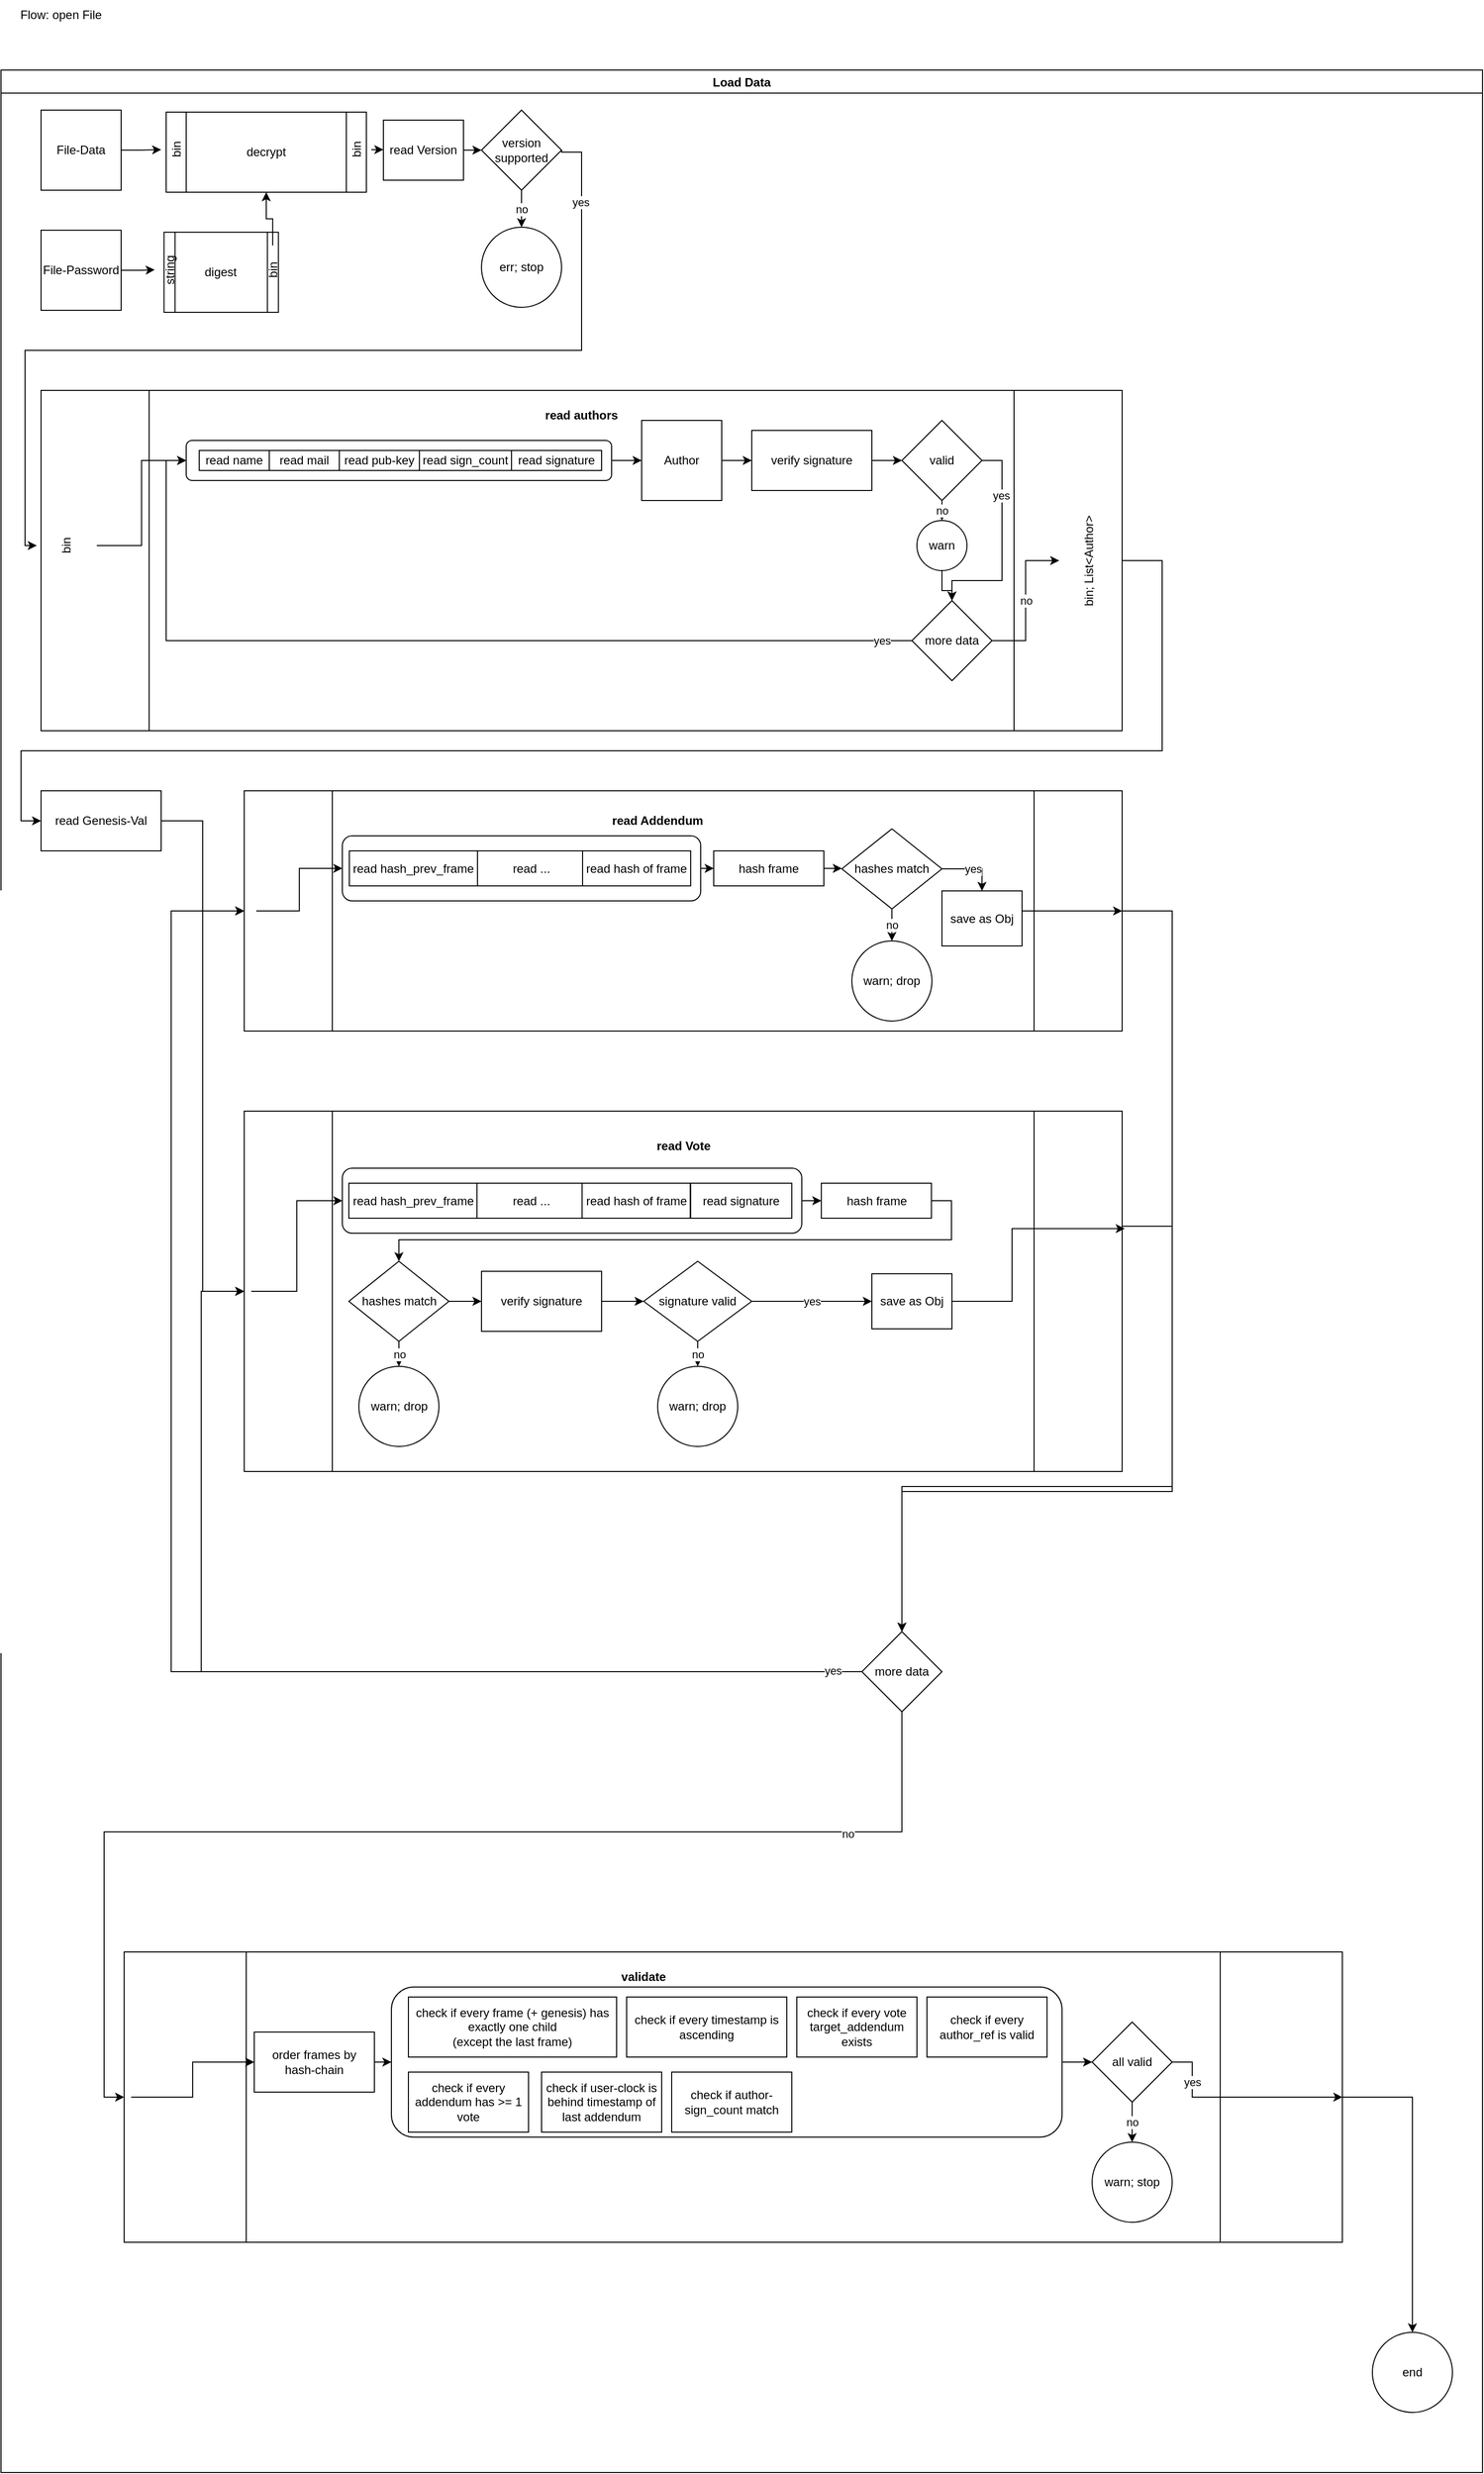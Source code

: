 <mxfile version="20.4.0" type="device"><diagram id="TaX0pBRiU8FkAOaWx5gf" name="Page-1"><mxGraphModel dx="2031" dy="1130" grid="1" gridSize="10" guides="1" tooltips="1" connect="1" arrows="1" fold="1" page="1" pageScale="1" pageWidth="1600" pageHeight="1800" math="0" shadow="0"><root><mxCell id="0"/><mxCell id="1" parent="0"/><mxCell id="gJnul9rIhjVQMdWiqgAE-1" value="&lt;div&gt;Flow: open File&lt;/div&gt;" style="text;html=1;strokeColor=none;fillColor=none;align=center;verticalAlign=middle;whiteSpace=wrap;rounded=0;" vertex="1" parent="1"><mxGeometry x="40" y="10" width="120" height="30" as="geometry"/></mxCell><mxCell id="gJnul9rIhjVQMdWiqgAE-2" value="Load Data" style="swimlane;" vertex="1" parent="1"><mxGeometry x="40" y="80" width="1480" height="2400" as="geometry"/></mxCell><mxCell id="gJnul9rIhjVQMdWiqgAE-25" style="edgeStyle=orthogonalEdgeStyle;rounded=0;orthogonalLoop=1;jettySize=auto;html=1;" edge="1" parent="gJnul9rIhjVQMdWiqgAE-2" source="gJnul9rIhjVQMdWiqgAE-3" target="gJnul9rIhjVQMdWiqgAE-15"><mxGeometry relative="1" as="geometry"/></mxCell><mxCell id="gJnul9rIhjVQMdWiqgAE-3" value="File-Data" style="whiteSpace=wrap;html=1;aspect=fixed;" vertex="1" parent="gJnul9rIhjVQMdWiqgAE-2"><mxGeometry x="40" y="40" width="80" height="80" as="geometry"/></mxCell><mxCell id="gJnul9rIhjVQMdWiqgAE-23" style="edgeStyle=orthogonalEdgeStyle;rounded=0;orthogonalLoop=1;jettySize=auto;html=1;entryX=0.5;entryY=0;entryDx=0;entryDy=0;" edge="1" parent="gJnul9rIhjVQMdWiqgAE-2" source="gJnul9rIhjVQMdWiqgAE-6" target="gJnul9rIhjVQMdWiqgAE-20"><mxGeometry relative="1" as="geometry"/></mxCell><mxCell id="gJnul9rIhjVQMdWiqgAE-6" value="File-Password" style="whiteSpace=wrap;html=1;aspect=fixed;" vertex="1" parent="gJnul9rIhjVQMdWiqgAE-2"><mxGeometry x="40" y="160" width="80" height="80" as="geometry"/></mxCell><mxCell id="gJnul9rIhjVQMdWiqgAE-17" value="" style="group" vertex="1" connectable="0" parent="gJnul9rIhjVQMdWiqgAE-2"><mxGeometry x="160" y="37" width="210" height="85" as="geometry"/></mxCell><mxCell id="gJnul9rIhjVQMdWiqgAE-14" value="decrypt" style="shape=process;whiteSpace=wrap;html=1;backgroundOutline=1;" vertex="1" parent="gJnul9rIhjVQMdWiqgAE-17"><mxGeometry x="5" y="5" width="200" height="80" as="geometry"/></mxCell><mxCell id="gJnul9rIhjVQMdWiqgAE-15" value="bin" style="text;html=1;strokeColor=none;fillColor=none;align=center;verticalAlign=middle;whiteSpace=wrap;rounded=0;rotation=-90;" vertex="1" parent="gJnul9rIhjVQMdWiqgAE-17"><mxGeometry x="-27.5" y="27.5" width="85" height="30" as="geometry"/></mxCell><mxCell id="gJnul9rIhjVQMdWiqgAE-16" value="bin" style="text;html=1;strokeColor=none;fillColor=none;align=center;verticalAlign=middle;whiteSpace=wrap;rounded=0;rotation=-90;" vertex="1" parent="gJnul9rIhjVQMdWiqgAE-17"><mxGeometry x="152.5" y="27.5" width="85" height="30" as="geometry"/></mxCell><mxCell id="gJnul9rIhjVQMdWiqgAE-18" value="" style="group" vertex="1" connectable="0" parent="gJnul9rIhjVQMdWiqgAE-2"><mxGeometry x="160" y="157" width="120" height="85" as="geometry"/></mxCell><mxCell id="gJnul9rIhjVQMdWiqgAE-19" value="digest" style="shape=process;whiteSpace=wrap;html=1;backgroundOutline=1;" vertex="1" parent="gJnul9rIhjVQMdWiqgAE-18"><mxGeometry x="2.857" y="5" width="114.286" height="80" as="geometry"/></mxCell><mxCell id="gJnul9rIhjVQMdWiqgAE-20" value="string" style="text;html=1;strokeColor=none;fillColor=none;align=center;verticalAlign=middle;whiteSpace=wrap;rounded=0;rotation=-90;" vertex="1" parent="gJnul9rIhjVQMdWiqgAE-18"><mxGeometry x="-15.714" y="27.5" width="48.571" height="30" as="geometry"/></mxCell><mxCell id="gJnul9rIhjVQMdWiqgAE-21" value="bin" style="text;html=1;strokeColor=none;fillColor=none;align=center;verticalAlign=middle;whiteSpace=wrap;rounded=0;rotation=-90;" vertex="1" parent="gJnul9rIhjVQMdWiqgAE-18"><mxGeometry x="87.143" y="27.5" width="48.571" height="30" as="geometry"/></mxCell><mxCell id="gJnul9rIhjVQMdWiqgAE-24" style="edgeStyle=orthogonalEdgeStyle;rounded=0;orthogonalLoop=1;jettySize=auto;html=1;entryX=0.5;entryY=1;entryDx=0;entryDy=0;" edge="1" parent="gJnul9rIhjVQMdWiqgAE-2" source="gJnul9rIhjVQMdWiqgAE-21" target="gJnul9rIhjVQMdWiqgAE-14"><mxGeometry relative="1" as="geometry"/></mxCell><mxCell id="gJnul9rIhjVQMdWiqgAE-30" value="no" style="edgeStyle=orthogonalEdgeStyle;rounded=0;orthogonalLoop=1;jettySize=auto;html=1;entryX=0.5;entryY=0;entryDx=0;entryDy=0;" edge="1" parent="gJnul9rIhjVQMdWiqgAE-2" source="gJnul9rIhjVQMdWiqgAE-26" target="gJnul9rIhjVQMdWiqgAE-29"><mxGeometry relative="1" as="geometry"/></mxCell><mxCell id="gJnul9rIhjVQMdWiqgAE-35" style="edgeStyle=orthogonalEdgeStyle;rounded=0;orthogonalLoop=1;jettySize=auto;html=1;exitX=1;exitY=0.5;exitDx=0;exitDy=0;entryX=0.5;entryY=0;entryDx=0;entryDy=0;" edge="1" parent="gJnul9rIhjVQMdWiqgAE-2" source="gJnul9rIhjVQMdWiqgAE-26" target="gJnul9rIhjVQMdWiqgAE-33"><mxGeometry relative="1" as="geometry"><Array as="points"><mxPoint x="580" y="82"/><mxPoint x="580" y="280"/><mxPoint x="24" y="280"/><mxPoint x="24" y="475"/></Array></mxGeometry></mxCell><mxCell id="gJnul9rIhjVQMdWiqgAE-42" value="yes" style="edgeLabel;html=1;align=center;verticalAlign=middle;resizable=0;points=[];" vertex="1" connectable="0" parent="gJnul9rIhjVQMdWiqgAE-35"><mxGeometry x="-0.853" y="-1" relative="1" as="geometry"><mxPoint as="offset"/></mxGeometry></mxCell><mxCell id="gJnul9rIhjVQMdWiqgAE-26" value="version supported" style="rhombus;whiteSpace=wrap;html=1;" vertex="1" parent="gJnul9rIhjVQMdWiqgAE-2"><mxGeometry x="480" y="40" width="80" height="80" as="geometry"/></mxCell><mxCell id="gJnul9rIhjVQMdWiqgAE-29" value="err; stop" style="ellipse;whiteSpace=wrap;html=1;aspect=fixed;" vertex="1" parent="gJnul9rIhjVQMdWiqgAE-2"><mxGeometry x="480" y="157" width="80" height="80" as="geometry"/></mxCell><mxCell id="gJnul9rIhjVQMdWiqgAE-32" value="" style="shape=process;whiteSpace=wrap;html=1;backgroundOutline=1;" vertex="1" parent="gJnul9rIhjVQMdWiqgAE-2"><mxGeometry x="40" y="320" width="1080" height="340" as="geometry"/></mxCell><mxCell id="gJnul9rIhjVQMdWiqgAE-36" value="read authors" style="text;html=1;strokeColor=none;fillColor=none;align=center;verticalAlign=middle;whiteSpace=wrap;rounded=0;glass=0;fontStyle=1" vertex="1" parent="gJnul9rIhjVQMdWiqgAE-2"><mxGeometry x="510" y="330" width="140" height="30" as="geometry"/></mxCell><mxCell id="gJnul9rIhjVQMdWiqgAE-46" style="edgeStyle=orthogonalEdgeStyle;rounded=0;orthogonalLoop=1;jettySize=auto;html=1;entryX=0;entryY=0.5;entryDx=0;entryDy=0;" edge="1" parent="gJnul9rIhjVQMdWiqgAE-2" source="gJnul9rIhjVQMdWiqgAE-37" target="gJnul9rIhjVQMdWiqgAE-45"><mxGeometry relative="1" as="geometry"/></mxCell><mxCell id="gJnul9rIhjVQMdWiqgAE-37" value="" style="rounded=1;whiteSpace=wrap;html=1;glass=0;" vertex="1" parent="gJnul9rIhjVQMdWiqgAE-2"><mxGeometry x="185" y="370" width="425" height="40" as="geometry"/></mxCell><mxCell id="gJnul9rIhjVQMdWiqgAE-38" value="read name" style="rounded=0;whiteSpace=wrap;html=1;glass=0;" vertex="1" parent="gJnul9rIhjVQMdWiqgAE-2"><mxGeometry x="198" y="380" width="70" height="20" as="geometry"/></mxCell><mxCell id="gJnul9rIhjVQMdWiqgAE-39" value="read mail" style="rounded=0;whiteSpace=wrap;html=1;glass=0;" vertex="1" parent="gJnul9rIhjVQMdWiqgAE-2"><mxGeometry x="268" y="380" width="70" height="20" as="geometry"/></mxCell><mxCell id="gJnul9rIhjVQMdWiqgAE-40" value="read pub-key" style="rounded=0;whiteSpace=wrap;html=1;glass=0;" vertex="1" parent="gJnul9rIhjVQMdWiqgAE-2"><mxGeometry x="338" y="380" width="80" height="20" as="geometry"/></mxCell><mxCell id="gJnul9rIhjVQMdWiqgAE-41" value="read sign_count" style="rounded=0;whiteSpace=wrap;html=1;glass=0;" vertex="1" parent="gJnul9rIhjVQMdWiqgAE-2"><mxGeometry x="418" y="380" width="92" height="20" as="geometry"/></mxCell><mxCell id="gJnul9rIhjVQMdWiqgAE-69" style="edgeStyle=orthogonalEdgeStyle;rounded=0;orthogonalLoop=1;jettySize=auto;html=1;entryX=0;entryY=0.5;entryDx=0;entryDy=0;exitX=1;exitY=0.5;exitDx=0;exitDy=0;" edge="1" parent="gJnul9rIhjVQMdWiqgAE-2" source="gJnul9rIhjVQMdWiqgAE-32" target="gJnul9rIhjVQMdWiqgAE-68"><mxGeometry relative="1" as="geometry"><Array as="points"><mxPoint x="1160" y="490"/><mxPoint x="1160" y="680"/><mxPoint x="20" y="680"/><mxPoint x="20" y="750"/></Array></mxGeometry></mxCell><mxCell id="gJnul9rIhjVQMdWiqgAE-34" value="bin; List&amp;lt;Author&amp;gt;" style="text;html=1;strokeColor=none;fillColor=none;align=center;verticalAlign=middle;whiteSpace=wrap;rounded=0;rotation=-90;" vertex="1" parent="gJnul9rIhjVQMdWiqgAE-2"><mxGeometry x="990.001" y="460" width="194.286" height="60" as="geometry"/></mxCell><mxCell id="gJnul9rIhjVQMdWiqgAE-43" value="read signature" style="rounded=0;whiteSpace=wrap;html=1;glass=0;" vertex="1" parent="gJnul9rIhjVQMdWiqgAE-2"><mxGeometry x="510" y="380" width="90" height="20" as="geometry"/></mxCell><mxCell id="gJnul9rIhjVQMdWiqgAE-44" style="edgeStyle=orthogonalEdgeStyle;rounded=0;orthogonalLoop=1;jettySize=auto;html=1;exitX=0.5;exitY=1;exitDx=0;exitDy=0;entryX=0;entryY=0.5;entryDx=0;entryDy=0;" edge="1" parent="gJnul9rIhjVQMdWiqgAE-2" source="gJnul9rIhjVQMdWiqgAE-33" target="gJnul9rIhjVQMdWiqgAE-37"><mxGeometry relative="1" as="geometry"/></mxCell><mxCell id="gJnul9rIhjVQMdWiqgAE-48" style="edgeStyle=orthogonalEdgeStyle;rounded=0;orthogonalLoop=1;jettySize=auto;html=1;entryX=0;entryY=0.5;entryDx=0;entryDy=0;" edge="1" parent="gJnul9rIhjVQMdWiqgAE-2" source="gJnul9rIhjVQMdWiqgAE-45" target="gJnul9rIhjVQMdWiqgAE-47"><mxGeometry relative="1" as="geometry"/></mxCell><mxCell id="gJnul9rIhjVQMdWiqgAE-45" value="Author" style="whiteSpace=wrap;html=1;aspect=fixed;glass=0;" vertex="1" parent="gJnul9rIhjVQMdWiqgAE-2"><mxGeometry x="640" y="350" width="80" height="80" as="geometry"/></mxCell><mxCell id="gJnul9rIhjVQMdWiqgAE-50" style="edgeStyle=orthogonalEdgeStyle;rounded=0;orthogonalLoop=1;jettySize=auto;html=1;exitX=1;exitY=0.5;exitDx=0;exitDy=0;entryX=0;entryY=0.5;entryDx=0;entryDy=0;" edge="1" parent="gJnul9rIhjVQMdWiqgAE-2" source="gJnul9rIhjVQMdWiqgAE-47" target="gJnul9rIhjVQMdWiqgAE-49"><mxGeometry relative="1" as="geometry"/></mxCell><mxCell id="gJnul9rIhjVQMdWiqgAE-47" value="verify signature" style="rounded=0;whiteSpace=wrap;html=1;glass=0;" vertex="1" parent="gJnul9rIhjVQMdWiqgAE-2"><mxGeometry x="750" y="360" width="120" height="60" as="geometry"/></mxCell><mxCell id="gJnul9rIhjVQMdWiqgAE-52" value="no" style="edgeStyle=orthogonalEdgeStyle;rounded=0;orthogonalLoop=1;jettySize=auto;html=1;" edge="1" parent="gJnul9rIhjVQMdWiqgAE-2" source="gJnul9rIhjVQMdWiqgAE-49" target="gJnul9rIhjVQMdWiqgAE-51"><mxGeometry relative="1" as="geometry"/></mxCell><mxCell id="gJnul9rIhjVQMdWiqgAE-57" style="edgeStyle=orthogonalEdgeStyle;rounded=0;orthogonalLoop=1;jettySize=auto;html=1;exitX=1;exitY=0.5;exitDx=0;exitDy=0;entryX=0.5;entryY=0;entryDx=0;entryDy=0;" edge="1" parent="gJnul9rIhjVQMdWiqgAE-2" source="gJnul9rIhjVQMdWiqgAE-49" target="gJnul9rIhjVQMdWiqgAE-56"><mxGeometry relative="1" as="geometry"><Array as="points"><mxPoint x="1000" y="390"/><mxPoint x="1000" y="510"/><mxPoint x="950" y="510"/></Array></mxGeometry></mxCell><mxCell id="gJnul9rIhjVQMdWiqgAE-59" value="yes" style="edgeLabel;html=1;align=center;verticalAlign=middle;resizable=0;points=[];" vertex="1" connectable="0" parent="gJnul9rIhjVQMdWiqgAE-57"><mxGeometry x="-0.476" y="-1" relative="1" as="geometry"><mxPoint as="offset"/></mxGeometry></mxCell><mxCell id="gJnul9rIhjVQMdWiqgAE-49" value="valid" style="rhombus;whiteSpace=wrap;html=1;glass=0;" vertex="1" parent="gJnul9rIhjVQMdWiqgAE-2"><mxGeometry x="900" y="350" width="80" height="80" as="geometry"/></mxCell><mxCell id="gJnul9rIhjVQMdWiqgAE-58" style="edgeStyle=orthogonalEdgeStyle;rounded=0;orthogonalLoop=1;jettySize=auto;html=1;entryX=0.5;entryY=0;entryDx=0;entryDy=0;" edge="1" parent="gJnul9rIhjVQMdWiqgAE-2" source="gJnul9rIhjVQMdWiqgAE-51" target="gJnul9rIhjVQMdWiqgAE-56"><mxGeometry relative="1" as="geometry"/></mxCell><mxCell id="gJnul9rIhjVQMdWiqgAE-51" value="warn" style="ellipse;whiteSpace=wrap;html=1;aspect=fixed;glass=0;" vertex="1" parent="gJnul9rIhjVQMdWiqgAE-2"><mxGeometry x="915" y="450" width="50" height="50" as="geometry"/></mxCell><mxCell id="gJnul9rIhjVQMdWiqgAE-60" style="edgeStyle=orthogonalEdgeStyle;rounded=0;orthogonalLoop=1;jettySize=auto;html=1;entryX=0;entryY=0.5;entryDx=0;entryDy=0;" edge="1" parent="gJnul9rIhjVQMdWiqgAE-2" source="gJnul9rIhjVQMdWiqgAE-56" target="gJnul9rIhjVQMdWiqgAE-37"><mxGeometry relative="1" as="geometry"/></mxCell><mxCell id="gJnul9rIhjVQMdWiqgAE-61" value="yes" style="edgeLabel;html=1;align=center;verticalAlign=middle;resizable=0;points=[];" vertex="1" connectable="0" parent="gJnul9rIhjVQMdWiqgAE-60"><mxGeometry x="-0.769" relative="1" as="geometry"><mxPoint x="79" as="offset"/></mxGeometry></mxCell><mxCell id="gJnul9rIhjVQMdWiqgAE-62" value="no" style="edgeStyle=orthogonalEdgeStyle;rounded=0;orthogonalLoop=1;jettySize=auto;html=1;" edge="1" parent="gJnul9rIhjVQMdWiqgAE-2" source="gJnul9rIhjVQMdWiqgAE-56" target="gJnul9rIhjVQMdWiqgAE-34"><mxGeometry relative="1" as="geometry"/></mxCell><mxCell id="gJnul9rIhjVQMdWiqgAE-56" value="more data" style="rhombus;whiteSpace=wrap;html=1;glass=0;" vertex="1" parent="gJnul9rIhjVQMdWiqgAE-2"><mxGeometry x="910" y="530" width="80" height="80" as="geometry"/></mxCell><mxCell id="gJnul9rIhjVQMdWiqgAE-31" value="" style="group" vertex="1" connectable="0" parent="gJnul9rIhjVQMdWiqgAE-2"><mxGeometry x="31.43" y="390" width="480" height="170" as="geometry"/></mxCell><mxCell id="gJnul9rIhjVQMdWiqgAE-33" value="bin" style="text;html=1;strokeColor=none;fillColor=none;align=center;verticalAlign=middle;whiteSpace=wrap;rounded=0;rotation=-90;" vertex="1" parent="gJnul9rIhjVQMdWiqgAE-31"><mxGeometry x="-62.857" y="55" width="194.286" height="60" as="geometry"/></mxCell><mxCell id="gJnul9rIhjVQMdWiqgAE-67" style="edgeStyle=orthogonalEdgeStyle;rounded=0;orthogonalLoop=1;jettySize=auto;html=1;exitX=1;exitY=0.5;exitDx=0;exitDy=0;entryX=0;entryY=0.5;entryDx=0;entryDy=0;" edge="1" parent="gJnul9rIhjVQMdWiqgAE-2" source="gJnul9rIhjVQMdWiqgAE-63" target="gJnul9rIhjVQMdWiqgAE-26"><mxGeometry relative="1" as="geometry"/></mxCell><mxCell id="gJnul9rIhjVQMdWiqgAE-63" value="read Version" style="rounded=0;whiteSpace=wrap;html=1;glass=0;" vertex="1" parent="gJnul9rIhjVQMdWiqgAE-2"><mxGeometry x="382" y="50" width="80" height="60" as="geometry"/></mxCell><mxCell id="gJnul9rIhjVQMdWiqgAE-64" style="edgeStyle=orthogonalEdgeStyle;rounded=0;orthogonalLoop=1;jettySize=auto;html=1;exitX=0.5;exitY=1;exitDx=0;exitDy=0;entryX=0;entryY=0.5;entryDx=0;entryDy=0;" edge="1" parent="gJnul9rIhjVQMdWiqgAE-2" source="gJnul9rIhjVQMdWiqgAE-16" target="gJnul9rIhjVQMdWiqgAE-63"><mxGeometry relative="1" as="geometry"/></mxCell><mxCell id="gJnul9rIhjVQMdWiqgAE-76" style="edgeStyle=orthogonalEdgeStyle;rounded=0;orthogonalLoop=1;jettySize=auto;html=1;" edge="1" parent="gJnul9rIhjVQMdWiqgAE-2" source="gJnul9rIhjVQMdWiqgAE-68" target="gJnul9rIhjVQMdWiqgAE-74"><mxGeometry relative="1" as="geometry"/></mxCell><mxCell id="gJnul9rIhjVQMdWiqgAE-77" style="edgeStyle=orthogonalEdgeStyle;rounded=0;orthogonalLoop=1;jettySize=auto;html=1;entryX=0;entryY=0.5;entryDx=0;entryDy=0;" edge="1" parent="gJnul9rIhjVQMdWiqgAE-2" source="gJnul9rIhjVQMdWiqgAE-68" target="gJnul9rIhjVQMdWiqgAE-75"><mxGeometry relative="1" as="geometry"/></mxCell><mxCell id="gJnul9rIhjVQMdWiqgAE-68" value="read Genesis-Val" style="rounded=0;whiteSpace=wrap;html=1;glass=0;" vertex="1" parent="gJnul9rIhjVQMdWiqgAE-2"><mxGeometry x="40" y="720" width="120" height="60" as="geometry"/></mxCell><mxCell id="gJnul9rIhjVQMdWiqgAE-88" style="edgeStyle=orthogonalEdgeStyle;rounded=0;orthogonalLoop=1;jettySize=auto;html=1;entryX=0.5;entryY=0;entryDx=0;entryDy=0;exitX=1;exitY=0.5;exitDx=0;exitDy=0;" edge="1" parent="gJnul9rIhjVQMdWiqgAE-2" source="gJnul9rIhjVQMdWiqgAE-74" target="gJnul9rIhjVQMdWiqgAE-80"><mxGeometry relative="1" as="geometry"><Array as="points"><mxPoint x="1170" y="840"/><mxPoint x="1170" y="1420"/><mxPoint x="900" y="1420"/></Array></mxGeometry></mxCell><mxCell id="gJnul9rIhjVQMdWiqgAE-74" value="" style="shape=process;whiteSpace=wrap;html=1;backgroundOutline=1;glass=0;" vertex="1" parent="gJnul9rIhjVQMdWiqgAE-2"><mxGeometry x="243" y="720" width="877" height="240" as="geometry"/></mxCell><mxCell id="gJnul9rIhjVQMdWiqgAE-75" value="" style="shape=process;whiteSpace=wrap;html=1;backgroundOutline=1;glass=0;" vertex="1" parent="gJnul9rIhjVQMdWiqgAE-2"><mxGeometry x="243" y="1040" width="877" height="360" as="geometry"/></mxCell><mxCell id="gJnul9rIhjVQMdWiqgAE-78" value="read Addendum" style="text;html=1;strokeColor=none;fillColor=none;align=center;verticalAlign=middle;whiteSpace=wrap;rounded=0;glass=0;fontStyle=1" vertex="1" parent="gJnul9rIhjVQMdWiqgAE-2"><mxGeometry x="600" y="735" width="112" height="30" as="geometry"/></mxCell><mxCell id="gJnul9rIhjVQMdWiqgAE-79" value="read Vote" style="text;html=1;strokeColor=none;fillColor=none;align=center;verticalAlign=middle;whiteSpace=wrap;rounded=0;glass=0;fontStyle=1" vertex="1" parent="gJnul9rIhjVQMdWiqgAE-2"><mxGeometry x="652" y="1060" width="60" height="30" as="geometry"/></mxCell><mxCell id="gJnul9rIhjVQMdWiqgAE-81" style="edgeStyle=orthogonalEdgeStyle;rounded=0;orthogonalLoop=1;jettySize=auto;html=1;entryX=0;entryY=0.5;entryDx=0;entryDy=0;" edge="1" parent="gJnul9rIhjVQMdWiqgAE-2" source="gJnul9rIhjVQMdWiqgAE-80" target="gJnul9rIhjVQMdWiqgAE-74"><mxGeometry relative="1" as="geometry"><Array as="points"><mxPoint x="170" y="1600"/><mxPoint x="170" y="840"/></Array></mxGeometry></mxCell><mxCell id="gJnul9rIhjVQMdWiqgAE-82" style="edgeStyle=orthogonalEdgeStyle;rounded=0;orthogonalLoop=1;jettySize=auto;html=1;exitX=0;exitY=0.5;exitDx=0;exitDy=0;entryX=0;entryY=0.5;entryDx=0;entryDy=0;" edge="1" parent="gJnul9rIhjVQMdWiqgAE-2" source="gJnul9rIhjVQMdWiqgAE-80" target="gJnul9rIhjVQMdWiqgAE-75"><mxGeometry relative="1" as="geometry"><Array as="points"><mxPoint x="200" y="1600"/><mxPoint x="200" y="1220"/></Array></mxGeometry></mxCell><mxCell id="gJnul9rIhjVQMdWiqgAE-83" value="yes" style="edgeLabel;html=1;align=center;verticalAlign=middle;resizable=0;points=[];" vertex="1" connectable="0" parent="gJnul9rIhjVQMdWiqgAE-82"><mxGeometry x="-0.946" y="-1" relative="1" as="geometry"><mxPoint as="offset"/></mxGeometry></mxCell><mxCell id="gJnul9rIhjVQMdWiqgAE-86" style="edgeStyle=orthogonalEdgeStyle;rounded=0;orthogonalLoop=1;jettySize=auto;html=1;entryX=0;entryY=0.5;entryDx=0;entryDy=0;" edge="1" parent="gJnul9rIhjVQMdWiqgAE-2" source="gJnul9rIhjVQMdWiqgAE-80" target="gJnul9rIhjVQMdWiqgAE-84"><mxGeometry relative="1" as="geometry"/></mxCell><mxCell id="gJnul9rIhjVQMdWiqgAE-87" value="no" style="edgeLabel;html=1;align=center;verticalAlign=middle;resizable=0;points=[];" vertex="1" connectable="0" parent="gJnul9rIhjVQMdWiqgAE-86"><mxGeometry x="-0.71" y="2" relative="1" as="geometry"><mxPoint as="offset"/></mxGeometry></mxCell><mxCell id="gJnul9rIhjVQMdWiqgAE-80" value="more data" style="rhombus;whiteSpace=wrap;html=1;glass=0;" vertex="1" parent="gJnul9rIhjVQMdWiqgAE-2"><mxGeometry x="860" y="1560" width="80" height="80" as="geometry"/></mxCell><mxCell id="gJnul9rIhjVQMdWiqgAE-139" style="edgeStyle=orthogonalEdgeStyle;rounded=0;orthogonalLoop=1;jettySize=auto;html=1;exitX=1;exitY=0.5;exitDx=0;exitDy=0;entryX=0.5;entryY=0;entryDx=0;entryDy=0;" edge="1" parent="gJnul9rIhjVQMdWiqgAE-2" source="gJnul9rIhjVQMdWiqgAE-84" target="gJnul9rIhjVQMdWiqgAE-138"><mxGeometry relative="1" as="geometry"/></mxCell><mxCell id="gJnul9rIhjVQMdWiqgAE-84" value="" style="shape=process;whiteSpace=wrap;html=1;backgroundOutline=1;glass=0;" vertex="1" parent="gJnul9rIhjVQMdWiqgAE-2"><mxGeometry x="123" y="1880" width="1217" height="290" as="geometry"/></mxCell><mxCell id="gJnul9rIhjVQMdWiqgAE-85" value="validate" style="text;html=1;strokeColor=none;fillColor=none;align=center;verticalAlign=middle;whiteSpace=wrap;rounded=0;glass=0;fontStyle=1" vertex="1" parent="gJnul9rIhjVQMdWiqgAE-2"><mxGeometry x="612" y="1890" width="60" height="30" as="geometry"/></mxCell><mxCell id="gJnul9rIhjVQMdWiqgAE-99" style="edgeStyle=orthogonalEdgeStyle;rounded=0;orthogonalLoop=1;jettySize=auto;html=1;exitX=1;exitY=0.5;exitDx=0;exitDy=0;entryX=0;entryY=0.5;entryDx=0;entryDy=0;" edge="1" parent="gJnul9rIhjVQMdWiqgAE-2" source="gJnul9rIhjVQMdWiqgAE-93" target="gJnul9rIhjVQMdWiqgAE-96"><mxGeometry relative="1" as="geometry"/></mxCell><mxCell id="gJnul9rIhjVQMdWiqgAE-93" value="hash frame" style="rounded=0;whiteSpace=wrap;html=1;glass=0;" vertex="1" parent="gJnul9rIhjVQMdWiqgAE-2"><mxGeometry x="712" y="780" width="110" height="35" as="geometry"/></mxCell><mxCell id="gJnul9rIhjVQMdWiqgAE-98" style="edgeStyle=orthogonalEdgeStyle;rounded=0;orthogonalLoop=1;jettySize=auto;html=1;exitX=1;exitY=0.5;exitDx=0;exitDy=0;entryX=0;entryY=0.5;entryDx=0;entryDy=0;" edge="1" parent="gJnul9rIhjVQMdWiqgAE-2" source="gJnul9rIhjVQMdWiqgAE-94" target="gJnul9rIhjVQMdWiqgAE-93"><mxGeometry relative="1" as="geometry"/></mxCell><mxCell id="gJnul9rIhjVQMdWiqgAE-94" value="" style="rounded=1;whiteSpace=wrap;html=1;glass=0;" vertex="1" parent="gJnul9rIhjVQMdWiqgAE-2"><mxGeometry x="341" y="765" width="358" height="65" as="geometry"/></mxCell><mxCell id="gJnul9rIhjVQMdWiqgAE-90" value="read hash_prev_frame" style="rounded=0;whiteSpace=wrap;html=1;glass=0;" vertex="1" parent="gJnul9rIhjVQMdWiqgAE-2"><mxGeometry x="348" y="780" width="128" height="35" as="geometry"/></mxCell><mxCell id="gJnul9rIhjVQMdWiqgAE-91" value="read ..." style="rounded=0;whiteSpace=wrap;html=1;glass=0;" vertex="1" parent="gJnul9rIhjVQMdWiqgAE-2"><mxGeometry x="476" y="780" width="108" height="35" as="geometry"/></mxCell><mxCell id="gJnul9rIhjVQMdWiqgAE-95" value="read hash of frame" style="rounded=0;whiteSpace=wrap;html=1;glass=0;" vertex="1" parent="gJnul9rIhjVQMdWiqgAE-2"><mxGeometry x="581" y="780" width="108" height="35" as="geometry"/></mxCell><mxCell id="gJnul9rIhjVQMdWiqgAE-100" value="no" style="edgeStyle=orthogonalEdgeStyle;rounded=0;orthogonalLoop=1;jettySize=auto;html=1;" edge="1" parent="gJnul9rIhjVQMdWiqgAE-2" source="gJnul9rIhjVQMdWiqgAE-96" target="gJnul9rIhjVQMdWiqgAE-97"><mxGeometry relative="1" as="geometry"/></mxCell><mxCell id="gJnul9rIhjVQMdWiqgAE-103" value="yes" style="edgeStyle=orthogonalEdgeStyle;rounded=0;orthogonalLoop=1;jettySize=auto;html=1;exitX=1;exitY=0.5;exitDx=0;exitDy=0;entryX=0.5;entryY=0;entryDx=0;entryDy=0;" edge="1" parent="gJnul9rIhjVQMdWiqgAE-2" source="gJnul9rIhjVQMdWiqgAE-96" target="gJnul9rIhjVQMdWiqgAE-101"><mxGeometry relative="1" as="geometry"/></mxCell><mxCell id="gJnul9rIhjVQMdWiqgAE-96" value="hashes match" style="rhombus;whiteSpace=wrap;html=1;glass=0;" vertex="1" parent="gJnul9rIhjVQMdWiqgAE-2"><mxGeometry x="840" y="758" width="100" height="80" as="geometry"/></mxCell><mxCell id="gJnul9rIhjVQMdWiqgAE-97" value="warn; drop" style="ellipse;whiteSpace=wrap;html=1;aspect=fixed;glass=0;" vertex="1" parent="gJnul9rIhjVQMdWiqgAE-2"><mxGeometry x="850" y="870" width="80" height="80" as="geometry"/></mxCell><mxCell id="gJnul9rIhjVQMdWiqgAE-102" style="edgeStyle=orthogonalEdgeStyle;rounded=0;orthogonalLoop=1;jettySize=auto;html=1;entryX=1;entryY=0.5;entryDx=0;entryDy=0;exitX=1;exitY=0.382;exitDx=0;exitDy=0;exitPerimeter=0;" edge="1" parent="gJnul9rIhjVQMdWiqgAE-2" source="gJnul9rIhjVQMdWiqgAE-101" target="gJnul9rIhjVQMdWiqgAE-74"><mxGeometry relative="1" as="geometry"><Array as="points"><mxPoint x="990" y="840"/></Array></mxGeometry></mxCell><mxCell id="gJnul9rIhjVQMdWiqgAE-101" value="save as Obj" style="rounded=0;whiteSpace=wrap;html=1;glass=0;" vertex="1" parent="gJnul9rIhjVQMdWiqgAE-2"><mxGeometry x="940" y="820" width="80" height="55" as="geometry"/></mxCell><mxCell id="gJnul9rIhjVQMdWiqgAE-113" style="edgeStyle=orthogonalEdgeStyle;rounded=0;orthogonalLoop=1;jettySize=auto;html=1;exitX=1;exitY=0.5;exitDx=0;exitDy=0;entryX=0;entryY=0.5;entryDx=0;entryDy=0;" edge="1" parent="gJnul9rIhjVQMdWiqgAE-2" source="gJnul9rIhjVQMdWiqgAE-107" target="gJnul9rIhjVQMdWiqgAE-108"><mxGeometry relative="1" as="geometry"/></mxCell><mxCell id="gJnul9rIhjVQMdWiqgAE-107" value="" style="rounded=1;whiteSpace=wrap;html=1;glass=0;" vertex="1" parent="gJnul9rIhjVQMdWiqgAE-2"><mxGeometry x="341" y="1097" width="459" height="65" as="geometry"/></mxCell><mxCell id="gJnul9rIhjVQMdWiqgAE-114" style="edgeStyle=orthogonalEdgeStyle;rounded=0;orthogonalLoop=1;jettySize=auto;html=1;exitX=1;exitY=0.5;exitDx=0;exitDy=0;entryX=0.5;entryY=0;entryDx=0;entryDy=0;" edge="1" parent="gJnul9rIhjVQMdWiqgAE-2" source="gJnul9rIhjVQMdWiqgAE-108" target="gJnul9rIhjVQMdWiqgAE-109"><mxGeometry relative="1" as="geometry"/></mxCell><mxCell id="gJnul9rIhjVQMdWiqgAE-108" value="hash frame" style="rounded=0;whiteSpace=wrap;html=1;glass=0;" vertex="1" parent="gJnul9rIhjVQMdWiqgAE-2"><mxGeometry x="819.5" y="1112" width="110" height="35" as="geometry"/></mxCell><mxCell id="gJnul9rIhjVQMdWiqgAE-115" value="no" style="edgeStyle=orthogonalEdgeStyle;rounded=0;orthogonalLoop=1;jettySize=auto;html=1;exitX=0.5;exitY=1;exitDx=0;exitDy=0;entryX=0.5;entryY=0;entryDx=0;entryDy=0;" edge="1" parent="gJnul9rIhjVQMdWiqgAE-2" source="gJnul9rIhjVQMdWiqgAE-109" target="gJnul9rIhjVQMdWiqgAE-111"><mxGeometry relative="1" as="geometry"/></mxCell><mxCell id="gJnul9rIhjVQMdWiqgAE-117" style="edgeStyle=orthogonalEdgeStyle;rounded=0;orthogonalLoop=1;jettySize=auto;html=1;entryX=0;entryY=0.5;entryDx=0;entryDy=0;" edge="1" parent="gJnul9rIhjVQMdWiqgAE-2" source="gJnul9rIhjVQMdWiqgAE-109" target="gJnul9rIhjVQMdWiqgAE-116"><mxGeometry relative="1" as="geometry"/></mxCell><mxCell id="gJnul9rIhjVQMdWiqgAE-109" value="hashes match" style="rhombus;whiteSpace=wrap;html=1;glass=0;" vertex="1" parent="gJnul9rIhjVQMdWiqgAE-2"><mxGeometry x="347.5" y="1190" width="100" height="80" as="geometry"/></mxCell><mxCell id="gJnul9rIhjVQMdWiqgAE-123" style="edgeStyle=orthogonalEdgeStyle;rounded=0;orthogonalLoop=1;jettySize=auto;html=1;exitX=1;exitY=0.5;exitDx=0;exitDy=0;entryX=1.003;entryY=0.326;entryDx=0;entryDy=0;entryPerimeter=0;" edge="1" parent="gJnul9rIhjVQMdWiqgAE-2" source="gJnul9rIhjVQMdWiqgAE-110" target="gJnul9rIhjVQMdWiqgAE-75"><mxGeometry relative="1" as="geometry"><Array as="points"><mxPoint x="1010" y="1230"/><mxPoint x="1010" y="1157"/></Array></mxGeometry></mxCell><mxCell id="gJnul9rIhjVQMdWiqgAE-110" value="save as Obj" style="rounded=0;whiteSpace=wrap;html=1;glass=0;" vertex="1" parent="gJnul9rIhjVQMdWiqgAE-2"><mxGeometry x="870" y="1202.5" width="80" height="55" as="geometry"/></mxCell><mxCell id="gJnul9rIhjVQMdWiqgAE-111" value="warn; drop" style="ellipse;whiteSpace=wrap;html=1;aspect=fixed;glass=0;" vertex="1" parent="gJnul9rIhjVQMdWiqgAE-2"><mxGeometry x="357.5" y="1295" width="80" height="80" as="geometry"/></mxCell><mxCell id="gJnul9rIhjVQMdWiqgAE-104" value="read hash_prev_frame" style="rounded=0;whiteSpace=wrap;html=1;glass=0;" vertex="1" parent="gJnul9rIhjVQMdWiqgAE-2"><mxGeometry x="347.5" y="1112" width="128" height="35" as="geometry"/></mxCell><mxCell id="gJnul9rIhjVQMdWiqgAE-105" value="read ..." style="rounded=0;whiteSpace=wrap;html=1;glass=0;" vertex="1" parent="gJnul9rIhjVQMdWiqgAE-2"><mxGeometry x="475.5" y="1112" width="108" height="35" as="geometry"/></mxCell><mxCell id="gJnul9rIhjVQMdWiqgAE-106" value="read hash of frame" style="rounded=0;whiteSpace=wrap;html=1;glass=0;" vertex="1" parent="gJnul9rIhjVQMdWiqgAE-2"><mxGeometry x="580.5" y="1112" width="108" height="35" as="geometry"/></mxCell><mxCell id="gJnul9rIhjVQMdWiqgAE-112" value="read signature" style="rounded=0;whiteSpace=wrap;html=1;glass=0;" vertex="1" parent="gJnul9rIhjVQMdWiqgAE-2"><mxGeometry x="689" y="1112" width="101" height="35" as="geometry"/></mxCell><mxCell id="gJnul9rIhjVQMdWiqgAE-121" style="edgeStyle=orthogonalEdgeStyle;rounded=0;orthogonalLoop=1;jettySize=auto;html=1;entryX=0;entryY=0.5;entryDx=0;entryDy=0;" edge="1" parent="gJnul9rIhjVQMdWiqgAE-2" source="gJnul9rIhjVQMdWiqgAE-116" target="gJnul9rIhjVQMdWiqgAE-118"><mxGeometry relative="1" as="geometry"/></mxCell><mxCell id="gJnul9rIhjVQMdWiqgAE-116" value="verify signature" style="rounded=0;whiteSpace=wrap;html=1;glass=0;" vertex="1" parent="gJnul9rIhjVQMdWiqgAE-2"><mxGeometry x="480" y="1200" width="120" height="60" as="geometry"/></mxCell><mxCell id="gJnul9rIhjVQMdWiqgAE-120" value="no" style="edgeStyle=orthogonalEdgeStyle;rounded=0;orthogonalLoop=1;jettySize=auto;html=1;entryX=0.5;entryY=0;entryDx=0;entryDy=0;" edge="1" parent="gJnul9rIhjVQMdWiqgAE-2" source="gJnul9rIhjVQMdWiqgAE-118" target="gJnul9rIhjVQMdWiqgAE-119"><mxGeometry relative="1" as="geometry"/></mxCell><mxCell id="gJnul9rIhjVQMdWiqgAE-122" value="yes" style="edgeStyle=orthogonalEdgeStyle;rounded=0;orthogonalLoop=1;jettySize=auto;html=1;" edge="1" parent="gJnul9rIhjVQMdWiqgAE-2" source="gJnul9rIhjVQMdWiqgAE-118" target="gJnul9rIhjVQMdWiqgAE-110"><mxGeometry relative="1" as="geometry"/></mxCell><mxCell id="gJnul9rIhjVQMdWiqgAE-118" value="signature valid" style="rhombus;whiteSpace=wrap;html=1;glass=0;" vertex="1" parent="gJnul9rIhjVQMdWiqgAE-2"><mxGeometry x="642" y="1190" width="108" height="80" as="geometry"/></mxCell><mxCell id="gJnul9rIhjVQMdWiqgAE-119" value="warn; drop" style="ellipse;whiteSpace=wrap;html=1;aspect=fixed;glass=0;" vertex="1" parent="gJnul9rIhjVQMdWiqgAE-2"><mxGeometry x="656" y="1295" width="80" height="80" as="geometry"/></mxCell><mxCell id="gJnul9rIhjVQMdWiqgAE-133" style="edgeStyle=orthogonalEdgeStyle;rounded=0;orthogonalLoop=1;jettySize=auto;html=1;entryX=0;entryY=0.5;entryDx=0;entryDy=0;" edge="1" parent="gJnul9rIhjVQMdWiqgAE-2" source="gJnul9rIhjVQMdWiqgAE-124" target="gJnul9rIhjVQMdWiqgAE-132"><mxGeometry relative="1" as="geometry"/></mxCell><mxCell id="gJnul9rIhjVQMdWiqgAE-124" value="order frames by&lt;br&gt;hash-chain" style="rounded=0;whiteSpace=wrap;html=1;glass=0;" vertex="1" parent="gJnul9rIhjVQMdWiqgAE-2"><mxGeometry x="253" y="1960" width="120" height="60" as="geometry"/></mxCell><mxCell id="gJnul9rIhjVQMdWiqgAE-135" style="edgeStyle=orthogonalEdgeStyle;rounded=0;orthogonalLoop=1;jettySize=auto;html=1;exitX=1;exitY=0.5;exitDx=0;exitDy=0;entryX=0;entryY=0.5;entryDx=0;entryDy=0;" edge="1" parent="gJnul9rIhjVQMdWiqgAE-2" source="gJnul9rIhjVQMdWiqgAE-132" target="gJnul9rIhjVQMdWiqgAE-134"><mxGeometry relative="1" as="geometry"/></mxCell><mxCell id="gJnul9rIhjVQMdWiqgAE-132" value="" style="rounded=1;whiteSpace=wrap;html=1;glass=0;" vertex="1" parent="gJnul9rIhjVQMdWiqgAE-2"><mxGeometry x="390" y="1915" width="670" height="150" as="geometry"/></mxCell><mxCell id="gJnul9rIhjVQMdWiqgAE-125" value="&lt;div&gt;check if every frame (+ genesis) has exactly one child&lt;/div&gt;&lt;div&gt;(except the last frame)&lt;br&gt;&lt;/div&gt;" style="rounded=0;whiteSpace=wrap;html=1;glass=0;" vertex="1" parent="gJnul9rIhjVQMdWiqgAE-2"><mxGeometry x="407" y="1925" width="208" height="60" as="geometry"/></mxCell><mxCell id="gJnul9rIhjVQMdWiqgAE-126" value="check if every timestamp is ascending" style="rounded=0;whiteSpace=wrap;html=1;glass=0;" vertex="1" parent="gJnul9rIhjVQMdWiqgAE-2"><mxGeometry x="625" y="1925" width="160" height="60" as="geometry"/></mxCell><mxCell id="gJnul9rIhjVQMdWiqgAE-127" value="check if every vote target_addendum exists" style="rounded=0;whiteSpace=wrap;html=1;glass=0;" vertex="1" parent="gJnul9rIhjVQMdWiqgAE-2"><mxGeometry x="795" y="1925" width="120" height="60" as="geometry"/></mxCell><mxCell id="gJnul9rIhjVQMdWiqgAE-128" value="check if every author_ref is valid" style="rounded=0;whiteSpace=wrap;html=1;glass=0;" vertex="1" parent="gJnul9rIhjVQMdWiqgAE-2"><mxGeometry x="925" y="1925" width="120" height="60" as="geometry"/></mxCell><mxCell id="gJnul9rIhjVQMdWiqgAE-129" value="check if every addendum has &amp;gt;= 1 vote" style="rounded=0;whiteSpace=wrap;html=1;glass=0;" vertex="1" parent="gJnul9rIhjVQMdWiqgAE-2"><mxGeometry x="407" y="2000" width="120" height="60" as="geometry"/></mxCell><mxCell id="gJnul9rIhjVQMdWiqgAE-130" value="check if user-clock is behind timestamp of last addendum" style="rounded=0;whiteSpace=wrap;html=1;glass=0;" vertex="1" parent="gJnul9rIhjVQMdWiqgAE-2"><mxGeometry x="540" y="2000" width="120" height="60" as="geometry"/></mxCell><mxCell id="gJnul9rIhjVQMdWiqgAE-131" value="check if author-sign_count match" style="rounded=0;whiteSpace=wrap;html=1;glass=0;" vertex="1" parent="gJnul9rIhjVQMdWiqgAE-2"><mxGeometry x="670" y="2000" width="120" height="60" as="geometry"/></mxCell><mxCell id="gJnul9rIhjVQMdWiqgAE-137" value="no" style="edgeStyle=orthogonalEdgeStyle;rounded=0;orthogonalLoop=1;jettySize=auto;html=1;exitX=0.5;exitY=1;exitDx=0;exitDy=0;entryX=0.5;entryY=0;entryDx=0;entryDy=0;" edge="1" parent="gJnul9rIhjVQMdWiqgAE-2" source="gJnul9rIhjVQMdWiqgAE-134" target="gJnul9rIhjVQMdWiqgAE-136"><mxGeometry relative="1" as="geometry"/></mxCell><mxCell id="gJnul9rIhjVQMdWiqgAE-140" value="yes" style="edgeStyle=orthogonalEdgeStyle;rounded=0;orthogonalLoop=1;jettySize=auto;html=1;exitX=1;exitY=0.5;exitDx=0;exitDy=0;entryX=1;entryY=0.5;entryDx=0;entryDy=0;" edge="1" parent="gJnul9rIhjVQMdWiqgAE-2" source="gJnul9rIhjVQMdWiqgAE-134" target="gJnul9rIhjVQMdWiqgAE-84"><mxGeometry x="-0.61" relative="1" as="geometry"><Array as="points"><mxPoint x="1190" y="1990"/><mxPoint x="1190" y="2025"/></Array><mxPoint as="offset"/></mxGeometry></mxCell><mxCell id="gJnul9rIhjVQMdWiqgAE-134" value="all valid" style="rhombus;whiteSpace=wrap;html=1;glass=0;" vertex="1" parent="gJnul9rIhjVQMdWiqgAE-2"><mxGeometry x="1090" y="1950" width="80" height="80" as="geometry"/></mxCell><mxCell id="gJnul9rIhjVQMdWiqgAE-136" value="warn; stop" style="ellipse;whiteSpace=wrap;html=1;aspect=fixed;glass=0;" vertex="1" parent="gJnul9rIhjVQMdWiqgAE-2"><mxGeometry x="1090" y="2070" width="80" height="80" as="geometry"/></mxCell><mxCell id="gJnul9rIhjVQMdWiqgAE-138" value="end" style="ellipse;whiteSpace=wrap;html=1;aspect=fixed;glass=0;" vertex="1" parent="gJnul9rIhjVQMdWiqgAE-2"><mxGeometry x="1370" y="2260" width="80" height="80" as="geometry"/></mxCell><mxCell id="gJnul9rIhjVQMdWiqgAE-143" style="edgeStyle=orthogonalEdgeStyle;rounded=0;orthogonalLoop=1;jettySize=auto;html=1;entryX=0;entryY=0.5;entryDx=0;entryDy=0;" edge="1" parent="gJnul9rIhjVQMdWiqgAE-2" source="gJnul9rIhjVQMdWiqgAE-142" target="gJnul9rIhjVQMdWiqgAE-107"><mxGeometry relative="1" as="geometry"/></mxCell><mxCell id="gJnul9rIhjVQMdWiqgAE-142" value="&amp;nbsp;" style="text;html=1;strokeColor=none;fillColor=none;align=center;verticalAlign=middle;whiteSpace=wrap;rounded=0;glass=0;" vertex="1" parent="gJnul9rIhjVQMdWiqgAE-2"><mxGeometry x="247" y="1205" width="3" height="30" as="geometry"/></mxCell><mxCell id="gJnul9rIhjVQMdWiqgAE-145" style="edgeStyle=orthogonalEdgeStyle;rounded=0;orthogonalLoop=1;jettySize=auto;html=1;entryX=0;entryY=0.5;entryDx=0;entryDy=0;" edge="1" parent="gJnul9rIhjVQMdWiqgAE-2" source="gJnul9rIhjVQMdWiqgAE-144" target="gJnul9rIhjVQMdWiqgAE-94"><mxGeometry relative="1" as="geometry"/></mxCell><mxCell id="gJnul9rIhjVQMdWiqgAE-144" value="&amp;nbsp;" style="text;html=1;strokeColor=none;fillColor=none;align=center;verticalAlign=middle;whiteSpace=wrap;rounded=0;glass=0;" vertex="1" parent="gJnul9rIhjVQMdWiqgAE-2"><mxGeometry x="245" y="825" width="10" height="30" as="geometry"/></mxCell><mxCell id="gJnul9rIhjVQMdWiqgAE-147" style="edgeStyle=orthogonalEdgeStyle;rounded=0;orthogonalLoop=1;jettySize=auto;html=1;entryX=0;entryY=0.5;entryDx=0;entryDy=0;" edge="1" parent="gJnul9rIhjVQMdWiqgAE-2" source="gJnul9rIhjVQMdWiqgAE-146" target="gJnul9rIhjVQMdWiqgAE-124"><mxGeometry relative="1" as="geometry"/></mxCell><mxCell id="gJnul9rIhjVQMdWiqgAE-146" value="&amp;nbsp;" style="text;html=1;strokeColor=none;fillColor=none;align=center;verticalAlign=middle;whiteSpace=wrap;rounded=0;glass=0;" vertex="1" parent="gJnul9rIhjVQMdWiqgAE-2"><mxGeometry x="125" y="2010" width="5" height="30" as="geometry"/></mxCell><mxCell id="gJnul9rIhjVQMdWiqgAE-89" style="edgeStyle=orthogonalEdgeStyle;rounded=0;orthogonalLoop=1;jettySize=auto;html=1;" edge="1" parent="1" source="gJnul9rIhjVQMdWiqgAE-75"><mxGeometry relative="1" as="geometry"><mxPoint x="940" y="1640" as="targetPoint"/><Array as="points"><mxPoint x="1210" y="1235"/><mxPoint x="1210" y="1495"/><mxPoint x="940" y="1495"/></Array></mxGeometry></mxCell></root></mxGraphModel></diagram></mxfile>